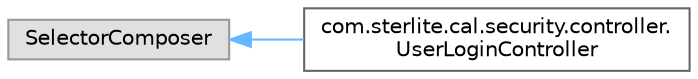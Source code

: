 digraph "Graphical Class Hierarchy"
{
 // LATEX_PDF_SIZE
  bgcolor="transparent";
  edge [fontname=Helvetica,fontsize=10,labelfontname=Helvetica,labelfontsize=10];
  node [fontname=Helvetica,fontsize=10,shape=box,height=0.2,width=0.4];
  rankdir="LR";
  Node0 [id="Node000000",label="SelectorComposer",height=0.2,width=0.4,color="grey60", fillcolor="#E0E0E0", style="filled",tooltip=" "];
  Node0 -> Node1 [id="edge942_Node000000_Node000001",dir="back",color="steelblue1",style="solid",tooltip=" "];
  Node1 [id="Node000001",label="com.sterlite.cal.security.controller.\lUserLoginController",height=0.2,width=0.4,color="grey40", fillcolor="white", style="filled",URL="$classcom_1_1sterlite_1_1cal_1_1security_1_1controller_1_1_user_login_controller.html",tooltip=" "];
}
